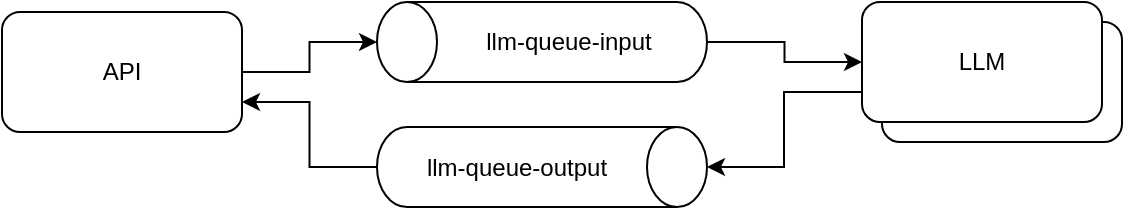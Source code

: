 <mxfile version="21.7.1" type="device" pages="2">
  <diagram name="LLM" id="eQmHkzRF0FobaQMgONqr">
    <mxGraphModel dx="1434" dy="782" grid="1" gridSize="10" guides="1" tooltips="1" connect="1" arrows="1" fold="1" page="1" pageScale="1" pageWidth="827" pageHeight="1169" math="0" shadow="0">
      <root>
        <mxCell id="0" />
        <mxCell id="1" parent="0" />
        <mxCell id="-dCW8W9Tl-UYtMsOQg2J-8" style="edgeStyle=orthogonalEdgeStyle;rounded=0;orthogonalLoop=1;jettySize=auto;html=1;entryX=0.5;entryY=0;entryDx=0;entryDy=0;entryPerimeter=0;jumpStyle=none;shadow=0;" parent="1" source="-dCW8W9Tl-UYtMsOQg2J-1" target="-dCW8W9Tl-UYtMsOQg2J-3" edge="1">
          <mxGeometry relative="1" as="geometry" />
        </mxCell>
        <mxCell id="-dCW8W9Tl-UYtMsOQg2J-1" value="API" style="rounded=1;whiteSpace=wrap;html=1;" parent="1" vertex="1">
          <mxGeometry x="170" y="200" width="120" height="60" as="geometry" />
        </mxCell>
        <mxCell id="-dCW8W9Tl-UYtMsOQg2J-9" style="edgeStyle=orthogonalEdgeStyle;rounded=0;orthogonalLoop=1;jettySize=auto;html=1;" parent="1" source="-dCW8W9Tl-UYtMsOQg2J-3" target="-dCW8W9Tl-UYtMsOQg2J-5" edge="1">
          <mxGeometry relative="1" as="geometry" />
        </mxCell>
        <mxCell id="-dCW8W9Tl-UYtMsOQg2J-3" value="llm-queue-input" style="shape=cylinder3;html=1;boundedLbl=1;backgroundOutline=1;size=15;rotation=90;horizontal=0;verticalAlign=middle;direction=east;labelPosition=center;verticalLabelPosition=middle;align=center;labelBorderColor=none;textDirection=ltr;flipH=0;flipV=1;" parent="1" vertex="1">
          <mxGeometry x="420" y="132.5" width="40" height="165" as="geometry" />
        </mxCell>
        <mxCell id="-dCW8W9Tl-UYtMsOQg2J-7" value="" style="group" parent="1" vertex="1" connectable="0">
          <mxGeometry x="600" y="195" width="130" height="70" as="geometry" />
        </mxCell>
        <mxCell id="-dCW8W9Tl-UYtMsOQg2J-6" value="LLM" style="rounded=1;whiteSpace=wrap;html=1;" parent="-dCW8W9Tl-UYtMsOQg2J-7" vertex="1">
          <mxGeometry x="10" y="10" width="120" height="60" as="geometry" />
        </mxCell>
        <mxCell id="-dCW8W9Tl-UYtMsOQg2J-5" value="LLM" style="rounded=1;whiteSpace=wrap;html=1;" parent="-dCW8W9Tl-UYtMsOQg2J-7" vertex="1">
          <mxGeometry width="120" height="60" as="geometry" />
        </mxCell>
        <mxCell id="-dCW8W9Tl-UYtMsOQg2J-12" style="edgeStyle=orthogonalEdgeStyle;rounded=0;orthogonalLoop=1;jettySize=auto;html=1;entryX=1;entryY=0.75;entryDx=0;entryDy=0;" parent="1" source="-dCW8W9Tl-UYtMsOQg2J-10" target="-dCW8W9Tl-UYtMsOQg2J-1" edge="1">
          <mxGeometry relative="1" as="geometry" />
        </mxCell>
        <mxCell id="-dCW8W9Tl-UYtMsOQg2J-10" value="llm-queue-output" style="shape=cylinder3;html=1;boundedLbl=1;backgroundOutline=1;size=15;rotation=90;horizontal=0;verticalAlign=middle;direction=east;labelPosition=center;verticalLabelPosition=middle;align=center;labelBorderColor=none;textDirection=ltr;flipH=0;flipV=0;" parent="1" vertex="1">
          <mxGeometry x="420" y="195" width="40" height="165" as="geometry" />
        </mxCell>
        <mxCell id="-dCW8W9Tl-UYtMsOQg2J-11" style="edgeStyle=orthogonalEdgeStyle;rounded=0;orthogonalLoop=1;jettySize=auto;html=1;entryX=0.5;entryY=0;entryDx=0;entryDy=0;entryPerimeter=0;" parent="1" source="-dCW8W9Tl-UYtMsOQg2J-5" target="-dCW8W9Tl-UYtMsOQg2J-10" edge="1">
          <mxGeometry relative="1" as="geometry">
            <Array as="points">
              <mxPoint x="561" y="240" />
              <mxPoint x="561" y="278" />
            </Array>
          </mxGeometry>
        </mxCell>
      </root>
    </mxGraphModel>
  </diagram>
  <diagram id="KD-6cvEt3Aob9u6VJKCS" name="USERS">
    <mxGraphModel dx="1434" dy="782" grid="1" gridSize="10" guides="1" tooltips="1" connect="1" arrows="1" fold="1" page="1" pageScale="1" pageWidth="827" pageHeight="1169" math="0" shadow="0">
      <root>
        <mxCell id="0" />
        <mxCell id="1" parent="0" />
        <mxCell id="z9l74Gfp6YGU9rgZyQCD-1" style="edgeStyle=orthogonalEdgeStyle;rounded=0;orthogonalLoop=1;jettySize=auto;html=1;entryX=0.5;entryY=0;entryDx=0;entryDy=0;entryPerimeter=0;jumpStyle=none;shadow=0;" parent="1" source="z9l74Gfp6YGU9rgZyQCD-2" target="z9l74Gfp6YGU9rgZyQCD-3" edge="1">
          <mxGeometry relative="1" as="geometry" />
        </mxCell>
        <mxCell id="z9l74Gfp6YGU9rgZyQCD-6" style="edgeStyle=orthogonalEdgeStyle;rounded=0;orthogonalLoop=1;jettySize=auto;html=1;entryX=0.5;entryY=0;entryDx=0;entryDy=0;entryPerimeter=0;" parent="1" source="z9l74Gfp6YGU9rgZyQCD-2" target="z9l74Gfp6YGU9rgZyQCD-5" edge="1">
          <mxGeometry relative="1" as="geometry" />
        </mxCell>
        <mxCell id="z9l74Gfp6YGU9rgZyQCD-2" value="API" style="rounded=1;whiteSpace=wrap;html=1;" parent="1" vertex="1">
          <mxGeometry x="170" y="210" width="120" height="60" as="geometry" />
        </mxCell>
        <mxCell id="z9l74Gfp6YGU9rgZyQCD-9" style="edgeStyle=orthogonalEdgeStyle;orthogonalLoop=1;jettySize=auto;html=1;entryX=0;entryY=0.5;entryDx=0;entryDy=0;curved=1;strokeColor=#000066;" parent="1" source="z9l74Gfp6YGU9rgZyQCD-3" target="z9l74Gfp6YGU9rgZyQCD-7" edge="1">
          <mxGeometry relative="1" as="geometry" />
        </mxCell>
        <mxCell id="z9l74Gfp6YGU9rgZyQCD-11" style="edgeStyle=orthogonalEdgeStyle;orthogonalLoop=1;jettySize=auto;html=1;entryX=0;entryY=0.5;entryDx=0;entryDy=0;curved=1;strokeColor=#660000;" parent="1" source="z9l74Gfp6YGU9rgZyQCD-3" target="z9l74Gfp6YGU9rgZyQCD-8" edge="1">
          <mxGeometry relative="1" as="geometry" />
        </mxCell>
        <mxCell id="z9l74Gfp6YGU9rgZyQCD-3" value="users-login" style="shape=cylinder3;html=1;boundedLbl=1;backgroundOutline=1;size=15;rotation=90;horizontal=0;verticalAlign=middle;direction=east;labelPosition=center;verticalLabelPosition=middle;align=center;labelBorderColor=none;textDirection=ltr;flipH=0;flipV=1;" parent="1" vertex="1">
          <mxGeometry x="420" y="132.5" width="40" height="165" as="geometry" />
        </mxCell>
        <mxCell id="z9l74Gfp6YGU9rgZyQCD-10" style="edgeStyle=orthogonalEdgeStyle;orthogonalLoop=1;jettySize=auto;html=1;entryX=0;entryY=0.5;entryDx=0;entryDy=0;curved=1;strokeColor=#000066;" parent="1" source="z9l74Gfp6YGU9rgZyQCD-5" target="z9l74Gfp6YGU9rgZyQCD-7" edge="1">
          <mxGeometry relative="1" as="geometry" />
        </mxCell>
        <mxCell id="z9l74Gfp6YGU9rgZyQCD-13" style="edgeStyle=orthogonalEdgeStyle;orthogonalLoop=1;jettySize=auto;html=1;entryX=0;entryY=0.5;entryDx=0;entryDy=0;curved=1;strokeColor=#660000;" parent="1" source="z9l74Gfp6YGU9rgZyQCD-5" target="z9l74Gfp6YGU9rgZyQCD-8" edge="1">
          <mxGeometry relative="1" as="geometry" />
        </mxCell>
        <mxCell id="z9l74Gfp6YGU9rgZyQCD-5" value="users-logut" style="shape=cylinder3;html=1;boundedLbl=1;backgroundOutline=1;size=15;rotation=90;horizontal=0;verticalAlign=middle;direction=east;labelPosition=center;verticalLabelPosition=middle;align=center;labelBorderColor=none;textDirection=ltr;flipH=0;flipV=1;" parent="1" vertex="1">
          <mxGeometry x="420" y="195" width="40" height="165" as="geometry" />
        </mxCell>
        <mxCell id="z9l74Gfp6YGU9rgZyQCD-7" value="Sessions" style="rounded=1;whiteSpace=wrap;html=1;" parent="1" vertex="1">
          <mxGeometry x="620" y="140" width="120" height="60" as="geometry" />
        </mxCell>
        <mxCell id="z9l74Gfp6YGU9rgZyQCD-8" value="Analytics" style="rounded=1;whiteSpace=wrap;html=1;" parent="1" vertex="1">
          <mxGeometry x="620" y="280" width="120" height="60" as="geometry" />
        </mxCell>
      </root>
    </mxGraphModel>
  </diagram>
</mxfile>
